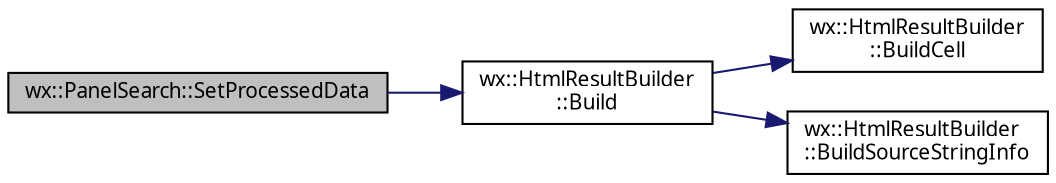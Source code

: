 digraph "wx::PanelSearch::SetProcessedData"
{
 // INTERACTIVE_SVG=YES
  edge [fontname="Verdana",fontsize="10",labelfontname="Verdana",labelfontsize="10"];
  node [fontname="Verdana",fontsize="10",shape=record];
  rankdir="LR";
  Node1 [label="wx::PanelSearch::SetProcessedData",height=0.2,width=0.4,color="black", fillcolor="grey75", style="filled", fontcolor="black"];
  Node1 -> Node2 [color="midnightblue",fontsize="10",style="solid",fontname="Verdana"];
  Node2 [label="wx::HtmlResultBuilder\l::Build",height=0.2,width=0.4,color="black", fillcolor="white", style="filled",URL="$classwx_1_1_html_result_builder.html#ad313fb0a93cbeb3b1f47e784e808a489",tooltip="Функция построения результата обработки. "];
  Node2 -> Node3 [color="midnightblue",fontsize="10",style="solid",fontname="Verdana"];
  Node3 [label="wx::HtmlResultBuilder\l::BuildCell",height=0.2,width=0.4,color="black", fillcolor="white", style="filled",URL="$classwx_1_1_html_result_builder.html#a5319859c80f0a9f8f014dd78d4207e00",tooltip="Функция для построения одной записи. "];
  Node2 -> Node4 [color="midnightblue",fontsize="10",style="solid",fontname="Verdana"];
  Node4 [label="wx::HtmlResultBuilder\l::BuildSourceStringInfo",height=0.2,width=0.4,color="black", fillcolor="white", style="filled",URL="$classwx_1_1_html_result_builder.html#a12401305a231a61b1fbb71d8f12a8fe9",tooltip="Функция для построения результата обработки одной строки. "];
}
